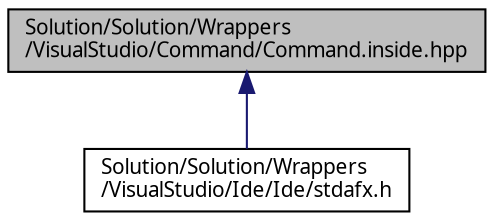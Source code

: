digraph "Solution/Solution/Wrappers/VisualStudio/Command/Command.inside.hpp"
{
 // INTERACTIVE_SVG=YES
  edge [fontname="Verdana",fontsize="10",labelfontname="Verdana",labelfontsize="10"];
  node [fontname="Verdana",fontsize="10",shape=record];
  Node1 [label="Solution/Solution/Wrappers\l/VisualStudio/Command/Command.inside.hpp",height=0.2,width=0.4,color="black", fillcolor="grey75", style="filled", fontcolor="black"];
  Node1 -> Node2 [dir="back",color="midnightblue",fontsize="10",style="solid",fontname="Verdana"];
  Node2 [label="Solution/Solution/Wrappers\l/VisualStudio/Ide/Ide/stdafx.h",height=0.2,width=0.4,color="black", fillcolor="white", style="filled",URL="$_wrappers_2_visual_studio_2_ide_2_ide_2stdafx_8h_source.html"];
}
